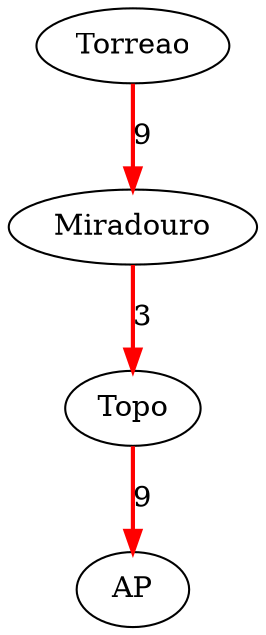 digraph G {
  "Torreao" [label="Torreao"];
  "Miradouro" [label="Miradouro"];
  "Topo" [label="Topo"];
  "AP" [label="AP"];
  "Torreao" -> "Miradouro" [label="9", color=red, penwidth=2.0];
  "Miradouro" -> "Topo" [label="3", color=red, penwidth=2.0];
  "Topo" -> "AP" [label="9", color=red, penwidth=2.0];
}
